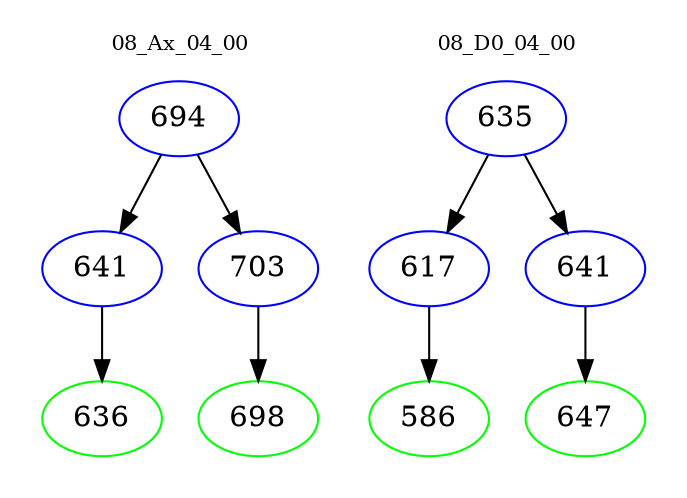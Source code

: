 digraph{
subgraph cluster_0 {
color = white
label = "08_Ax_04_00";
fontsize=10;
T0_694 [label="694", color="blue"]
T0_694 -> T0_641 [color="black"]
T0_641 [label="641", color="blue"]
T0_641 -> T0_636 [color="black"]
T0_636 [label="636", color="green"]
T0_694 -> T0_703 [color="black"]
T0_703 [label="703", color="blue"]
T0_703 -> T0_698 [color="black"]
T0_698 [label="698", color="green"]
}
subgraph cluster_1 {
color = white
label = "08_D0_04_00";
fontsize=10;
T1_635 [label="635", color="blue"]
T1_635 -> T1_617 [color="black"]
T1_617 [label="617", color="blue"]
T1_617 -> T1_586 [color="black"]
T1_586 [label="586", color="green"]
T1_635 -> T1_641 [color="black"]
T1_641 [label="641", color="blue"]
T1_641 -> T1_647 [color="black"]
T1_647 [label="647", color="green"]
}
}
